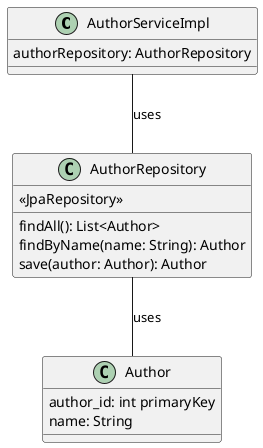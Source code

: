 @startuml

!define ENTITY class
!define PRIMARY_KEY_FIELD {+ {field} primaryKey}
!define FOREIGN_KEY_FIELD {+ {field} foreignKey}
!define AGGREGATION ---

' Define entities
ENTITY AuthorServiceImpl {
  authorRepository: AuthorRepository
}

ENTITY AuthorRepository {
  <<JpaRepository>>
  findAll(): List<Author>
  findByName(name: String): Author
  save(author: Author): Author
}

ENTITY Author {
  author_id: int primaryKey
  name: String
}

' Define relationships
AuthorServiceImpl -- AuthorRepository: uses
AuthorRepository -- Author: uses

@enduml
